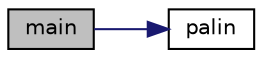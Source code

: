 digraph "main"
{
  edge [fontname="Helvetica",fontsize="10",labelfontname="Helvetica",labelfontsize="10"];
  node [fontname="Helvetica",fontsize="10",shape=record];
  rankdir="LR";
  Node0 [label="main",height=0.2,width=0.4,color="black", fillcolor="grey75", style="filled", fontcolor="black"];
  Node0 -> Node1 [color="midnightblue",fontsize="10",style="solid",fontname="Helvetica"];
  Node1 [label="palin",height=0.2,width=0.4,color="black", fillcolor="white", style="filled",URL="$palindromo_8cpp.html#a6a7e580d8360e5a2fb75979889c138d9",tooltip="Função para verificar se a palavra inserida pelo usuário é um palindromo. "];
}
